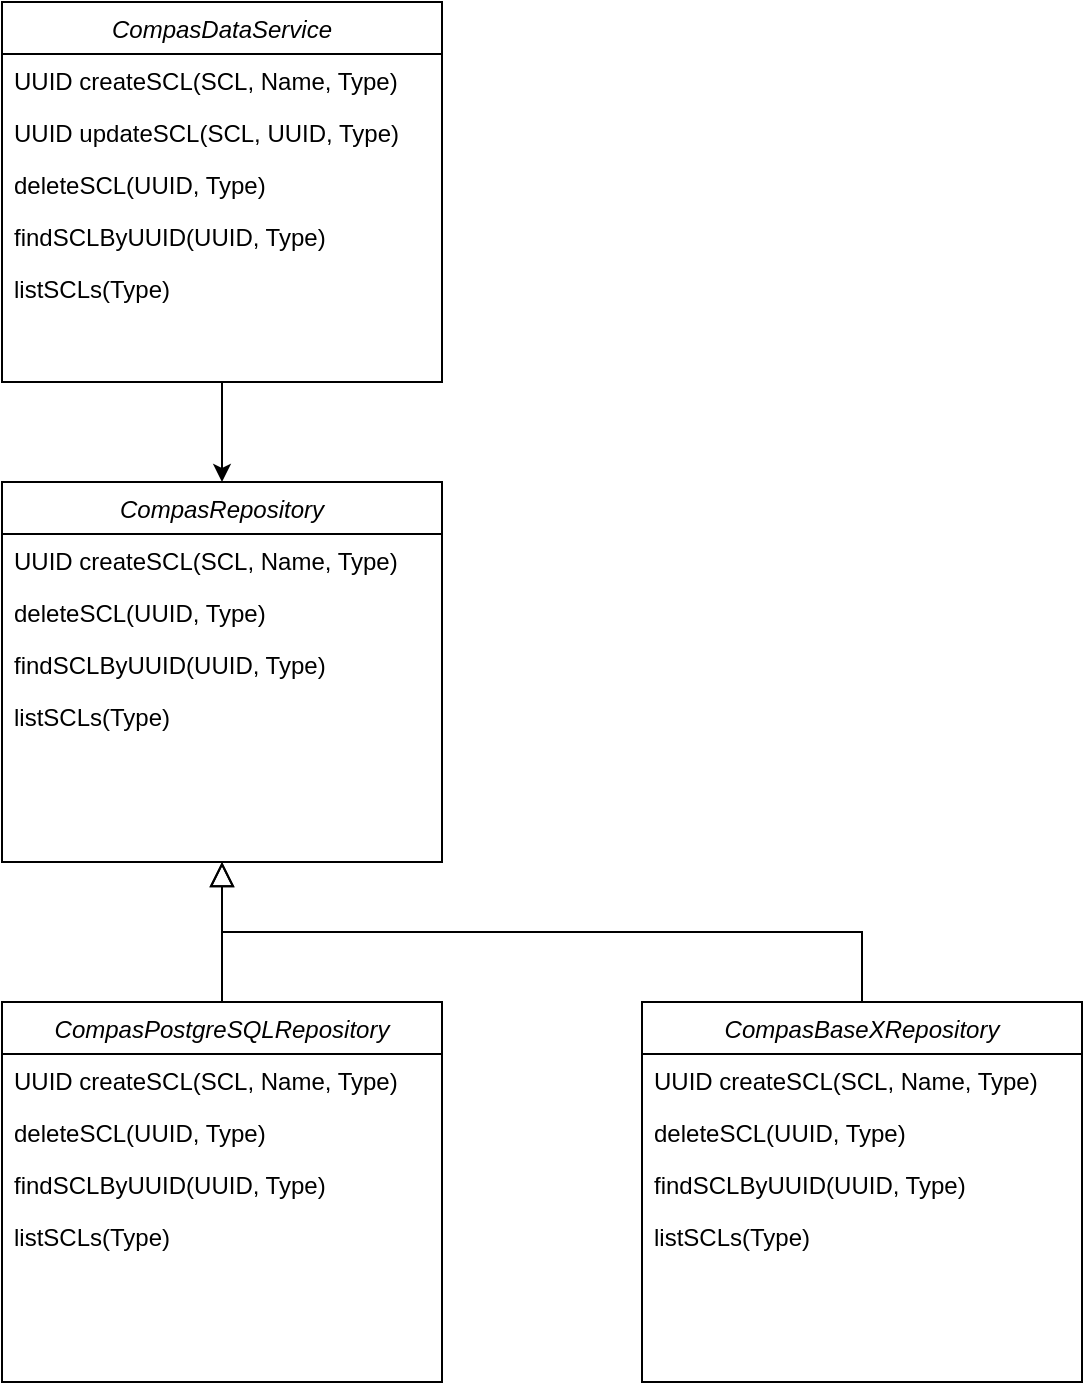<mxfile version="14.5.1" type="device"><diagram id="C5RBs43oDa-KdzZeNtuy" name="Page-1"><mxGraphModel dx="1990" dy="1176" grid="1" gridSize="10" guides="1" tooltips="1" connect="1" arrows="1" fold="1" page="1" pageScale="1" pageWidth="827" pageHeight="1169" math="0" shadow="0"><root><mxCell id="WIyWlLk6GJQsqaUBKTNV-0"/><mxCell id="WIyWlLk6GJQsqaUBKTNV-1" parent="WIyWlLk6GJQsqaUBKTNV-0"/><mxCell id="NIAyhVhMQPa1C4ApFFZW-18" style="edgeStyle=orthogonalEdgeStyle;rounded=0;orthogonalLoop=1;jettySize=auto;html=1;entryX=0.5;entryY=0;entryDx=0;entryDy=0;" parent="WIyWlLk6GJQsqaUBKTNV-1" source="NIAyhVhMQPa1C4ApFFZW-0" target="NDvXTbfz03HUvlPJgg2j-0" edge="1"><mxGeometry relative="1" as="geometry"/></mxCell><mxCell id="NIAyhVhMQPa1C4ApFFZW-0" value="CompasDataService" style="swimlane;fontStyle=2;align=center;verticalAlign=top;childLayout=stackLayout;horizontal=1;startSize=26;horizontalStack=0;resizeParent=1;resizeLast=0;collapsible=1;marginBottom=0;rounded=0;shadow=0;strokeWidth=1;" parent="WIyWlLk6GJQsqaUBKTNV-1" vertex="1"><mxGeometry x="120" y="80" width="220" height="190" as="geometry"><mxRectangle x="230" y="140" width="160" height="26" as="alternateBounds"/></mxGeometry></mxCell><mxCell id="NIAyhVhMQPa1C4ApFFZW-5" value="UUID createSCL(SCL, Name, Type)" style="text;align=left;verticalAlign=top;spacingLeft=4;spacingRight=4;overflow=hidden;rotatable=0;points=[[0,0.5],[1,0.5]];portConstraint=eastwest;" parent="NIAyhVhMQPa1C4ApFFZW-0" vertex="1"><mxGeometry y="26" width="220" height="26" as="geometry"/></mxCell><mxCell id="NIAyhVhMQPa1C4ApFFZW-7" value="UUID updateSCL(SCL, UUID, Type)" style="text;align=left;verticalAlign=top;spacingLeft=4;spacingRight=4;overflow=hidden;rotatable=0;points=[[0,0.5],[1,0.5]];portConstraint=eastwest;" parent="NIAyhVhMQPa1C4ApFFZW-0" vertex="1"><mxGeometry y="52" width="220" height="26" as="geometry"/></mxCell><mxCell id="NIAyhVhMQPa1C4ApFFZW-8" value="deleteSCL(UUID, Type)" style="text;align=left;verticalAlign=top;spacingLeft=4;spacingRight=4;overflow=hidden;rotatable=0;points=[[0,0.5],[1,0.5]];portConstraint=eastwest;" parent="NIAyhVhMQPa1C4ApFFZW-0" vertex="1"><mxGeometry y="78" width="220" height="26" as="geometry"/></mxCell><mxCell id="NIAyhVhMQPa1C4ApFFZW-10" value="findSCLByUUID(UUID, Type)" style="text;align=left;verticalAlign=top;spacingLeft=4;spacingRight=4;overflow=hidden;rotatable=0;points=[[0,0.5],[1,0.5]];portConstraint=eastwest;" parent="NIAyhVhMQPa1C4ApFFZW-0" vertex="1"><mxGeometry y="104" width="220" height="26" as="geometry"/></mxCell><mxCell id="NIAyhVhMQPa1C4ApFFZW-11" value="listSCLs(Type)" style="text;align=left;verticalAlign=top;spacingLeft=4;spacingRight=4;overflow=hidden;rotatable=0;points=[[0,0.5],[1,0.5]];portConstraint=eastwest;" parent="NIAyhVhMQPa1C4ApFFZW-0" vertex="1"><mxGeometry y="130" width="220" height="26" as="geometry"/></mxCell><mxCell id="NIAyhVhMQPa1C4ApFFZW-12" value="CompasPostgreSQLRepository" style="swimlane;fontStyle=2;align=center;verticalAlign=top;childLayout=stackLayout;horizontal=1;startSize=26;horizontalStack=0;resizeParent=1;resizeLast=0;collapsible=1;marginBottom=0;rounded=0;shadow=0;strokeWidth=1;" parent="WIyWlLk6GJQsqaUBKTNV-1" vertex="1"><mxGeometry x="120" y="580" width="220" height="190" as="geometry"><mxRectangle x="230" y="140" width="160" height="26" as="alternateBounds"/></mxGeometry></mxCell><mxCell id="NIAyhVhMQPa1C4ApFFZW-13" value="UUID createSCL(SCL, Name, Type)" style="text;align=left;verticalAlign=top;spacingLeft=4;spacingRight=4;overflow=hidden;rotatable=0;points=[[0,0.5],[1,0.5]];portConstraint=eastwest;" parent="NIAyhVhMQPa1C4ApFFZW-12" vertex="1"><mxGeometry y="26" width="220" height="26" as="geometry"/></mxCell><mxCell id="NIAyhVhMQPa1C4ApFFZW-15" value="deleteSCL(UUID, Type)" style="text;align=left;verticalAlign=top;spacingLeft=4;spacingRight=4;overflow=hidden;rotatable=0;points=[[0,0.5],[1,0.5]];portConstraint=eastwest;" parent="NIAyhVhMQPa1C4ApFFZW-12" vertex="1"><mxGeometry y="52" width="220" height="26" as="geometry"/></mxCell><mxCell id="NIAyhVhMQPa1C4ApFFZW-16" value="findSCLByUUID(UUID, Type)" style="text;align=left;verticalAlign=top;spacingLeft=4;spacingRight=4;overflow=hidden;rotatable=0;points=[[0,0.5],[1,0.5]];portConstraint=eastwest;" parent="NIAyhVhMQPa1C4ApFFZW-12" vertex="1"><mxGeometry y="78" width="220" height="26" as="geometry"/></mxCell><mxCell id="NIAyhVhMQPa1C4ApFFZW-17" value="listSCLs(Type)" style="text;align=left;verticalAlign=top;spacingLeft=4;spacingRight=4;overflow=hidden;rotatable=0;points=[[0,0.5],[1,0.5]];portConstraint=eastwest;" parent="NIAyhVhMQPa1C4ApFFZW-12" vertex="1"><mxGeometry y="104" width="220" height="26" as="geometry"/></mxCell><mxCell id="NIAyhVhMQPa1C4ApFFZW-19" value="CompasBaseXRepository" style="swimlane;fontStyle=2;align=center;verticalAlign=top;childLayout=stackLayout;horizontal=1;startSize=26;horizontalStack=0;resizeParent=1;resizeLast=0;collapsible=1;marginBottom=0;rounded=0;shadow=0;strokeWidth=1;" parent="WIyWlLk6GJQsqaUBKTNV-1" vertex="1"><mxGeometry x="440" y="580" width="220" height="190" as="geometry"><mxRectangle x="230" y="140" width="160" height="26" as="alternateBounds"/></mxGeometry></mxCell><mxCell id="NIAyhVhMQPa1C4ApFFZW-20" value="UUID createSCL(SCL, Name, Type)" style="text;align=left;verticalAlign=top;spacingLeft=4;spacingRight=4;overflow=hidden;rotatable=0;points=[[0,0.5],[1,0.5]];portConstraint=eastwest;" parent="NIAyhVhMQPa1C4ApFFZW-19" vertex="1"><mxGeometry y="26" width="220" height="26" as="geometry"/></mxCell><mxCell id="NIAyhVhMQPa1C4ApFFZW-22" value="deleteSCL(UUID, Type)" style="text;align=left;verticalAlign=top;spacingLeft=4;spacingRight=4;overflow=hidden;rotatable=0;points=[[0,0.5],[1,0.5]];portConstraint=eastwest;" parent="NIAyhVhMQPa1C4ApFFZW-19" vertex="1"><mxGeometry y="52" width="220" height="26" as="geometry"/></mxCell><mxCell id="NIAyhVhMQPa1C4ApFFZW-23" value="findSCLByUUID(UUID, Type)" style="text;align=left;verticalAlign=top;spacingLeft=4;spacingRight=4;overflow=hidden;rotatable=0;points=[[0,0.5],[1,0.5]];portConstraint=eastwest;" parent="NIAyhVhMQPa1C4ApFFZW-19" vertex="1"><mxGeometry y="78" width="220" height="26" as="geometry"/></mxCell><mxCell id="NIAyhVhMQPa1C4ApFFZW-24" value="listSCLs(Type)" style="text;align=left;verticalAlign=top;spacingLeft=4;spacingRight=4;overflow=hidden;rotatable=0;points=[[0,0.5],[1,0.5]];portConstraint=eastwest;" parent="NIAyhVhMQPa1C4ApFFZW-19" vertex="1"><mxGeometry y="104" width="220" height="26" as="geometry"/></mxCell><mxCell id="NDvXTbfz03HUvlPJgg2j-0" value="CompasRepository" style="swimlane;fontStyle=2;align=center;verticalAlign=top;childLayout=stackLayout;horizontal=1;startSize=26;horizontalStack=0;resizeParent=1;resizeLast=0;collapsible=1;marginBottom=0;rounded=0;shadow=0;strokeWidth=1;" parent="WIyWlLk6GJQsqaUBKTNV-1" vertex="1"><mxGeometry x="120" y="320" width="220" height="190" as="geometry"><mxRectangle x="230" y="140" width="160" height="26" as="alternateBounds"/></mxGeometry></mxCell><mxCell id="NDvXTbfz03HUvlPJgg2j-1" value="UUID createSCL(SCL, Name, Type)" style="text;align=left;verticalAlign=top;spacingLeft=4;spacingRight=4;overflow=hidden;rotatable=0;points=[[0,0.5],[1,0.5]];portConstraint=eastwest;" parent="NDvXTbfz03HUvlPJgg2j-0" vertex="1"><mxGeometry y="26" width="220" height="26" as="geometry"/></mxCell><mxCell id="NDvXTbfz03HUvlPJgg2j-3" value="deleteSCL(UUID, Type)" style="text;align=left;verticalAlign=top;spacingLeft=4;spacingRight=4;overflow=hidden;rotatable=0;points=[[0,0.5],[1,0.5]];portConstraint=eastwest;" parent="NDvXTbfz03HUvlPJgg2j-0" vertex="1"><mxGeometry y="52" width="220" height="26" as="geometry"/></mxCell><mxCell id="NDvXTbfz03HUvlPJgg2j-4" value="findSCLByUUID(UUID, Type)" style="text;align=left;verticalAlign=top;spacingLeft=4;spacingRight=4;overflow=hidden;rotatable=0;points=[[0,0.5],[1,0.5]];portConstraint=eastwest;" parent="NDvXTbfz03HUvlPJgg2j-0" vertex="1"><mxGeometry y="78" width="220" height="26" as="geometry"/></mxCell><mxCell id="NDvXTbfz03HUvlPJgg2j-5" value="listSCLs(Type)" style="text;align=left;verticalAlign=top;spacingLeft=4;spacingRight=4;overflow=hidden;rotatable=0;points=[[0,0.5],[1,0.5]];portConstraint=eastwest;" parent="NDvXTbfz03HUvlPJgg2j-0" vertex="1"><mxGeometry y="104" width="220" height="26" as="geometry"/></mxCell><mxCell id="NDvXTbfz03HUvlPJgg2j-6" value="" style="endArrow=block;endSize=10;endFill=0;shadow=0;strokeWidth=1;rounded=0;edgeStyle=elbowEdgeStyle;elbow=vertical;exitX=0.5;exitY=0;exitDx=0;exitDy=0;entryX=0.5;entryY=1;entryDx=0;entryDy=0;" parent="WIyWlLk6GJQsqaUBKTNV-1" source="NIAyhVhMQPa1C4ApFFZW-12" target="NDvXTbfz03HUvlPJgg2j-0" edge="1"><mxGeometry width="160" relative="1" as="geometry"><mxPoint x="410" y="360" as="sourcePoint"/><mxPoint x="240" y="520" as="targetPoint"/></mxGeometry></mxCell><mxCell id="NDvXTbfz03HUvlPJgg2j-7" value="" style="endArrow=block;endSize=10;endFill=0;shadow=0;strokeWidth=1;rounded=0;edgeStyle=elbowEdgeStyle;elbow=vertical;entryX=0.5;entryY=1;entryDx=0;entryDy=0;exitX=0.5;exitY=0;exitDx=0;exitDy=0;" parent="WIyWlLk6GJQsqaUBKTNV-1" source="NIAyhVhMQPa1C4ApFFZW-19" target="NDvXTbfz03HUvlPJgg2j-0" edge="1"><mxGeometry width="160" relative="1" as="geometry"><mxPoint x="420" y="370" as="sourcePoint"/><mxPoint x="310" y="268" as="targetPoint"/></mxGeometry></mxCell></root></mxGraphModel></diagram></mxfile>